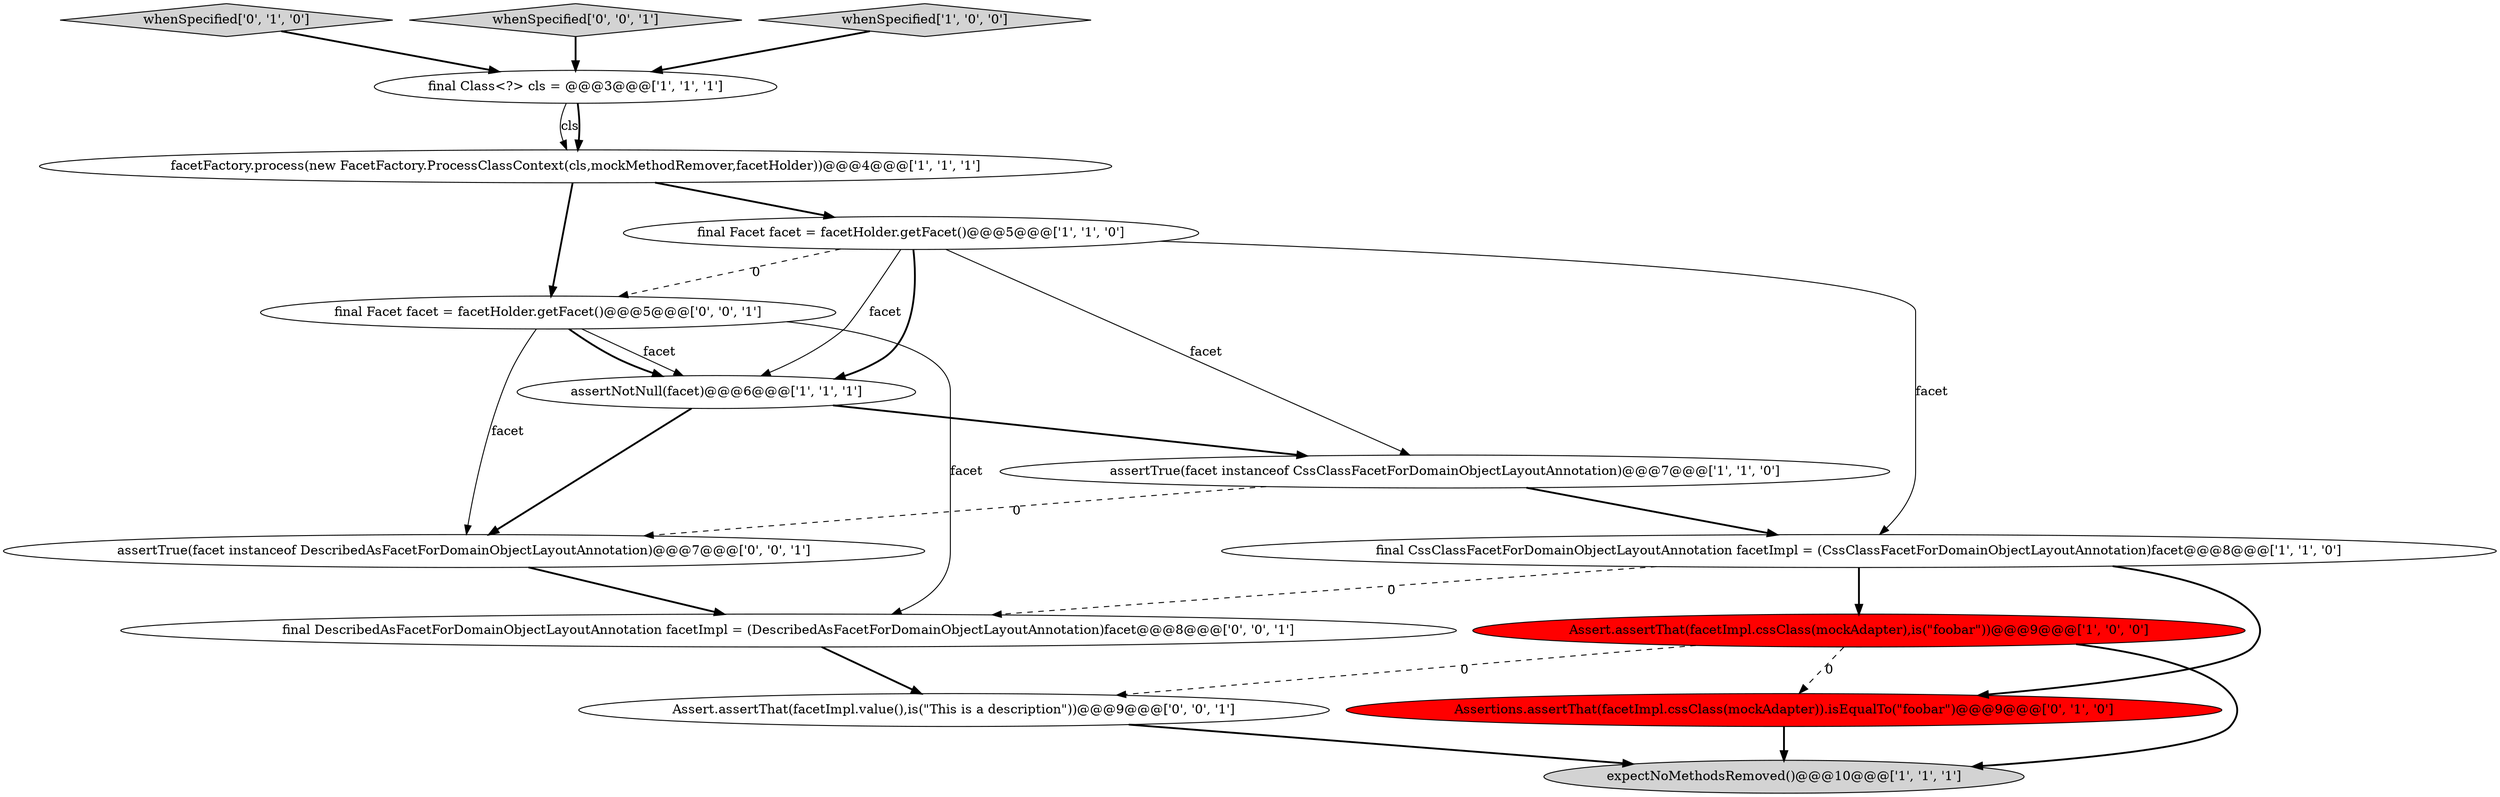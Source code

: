 digraph {
5 [style = filled, label = "expectNoMethodsRemoved()@@@10@@@['1', '1', '1']", fillcolor = lightgray, shape = ellipse image = "AAA0AAABBB1BBB"];
6 [style = filled, label = "final Class<?> cls = @@@3@@@['1', '1', '1']", fillcolor = white, shape = ellipse image = "AAA0AAABBB1BBB"];
14 [style = filled, label = "assertTrue(facet instanceof DescribedAsFacetForDomainObjectLayoutAnnotation)@@@7@@@['0', '0', '1']", fillcolor = white, shape = ellipse image = "AAA0AAABBB3BBB"];
9 [style = filled, label = "whenSpecified['0', '1', '0']", fillcolor = lightgray, shape = diamond image = "AAA0AAABBB2BBB"];
3 [style = filled, label = "final CssClassFacetForDomainObjectLayoutAnnotation facetImpl = (CssClassFacetForDomainObjectLayoutAnnotation)facet@@@8@@@['1', '1', '0']", fillcolor = white, shape = ellipse image = "AAA0AAABBB1BBB"];
12 [style = filled, label = "Assert.assertThat(facetImpl.value(),is(\"This is a description\"))@@@9@@@['0', '0', '1']", fillcolor = white, shape = ellipse image = "AAA0AAABBB3BBB"];
0 [style = filled, label = "assertTrue(facet instanceof CssClassFacetForDomainObjectLayoutAnnotation)@@@7@@@['1', '1', '0']", fillcolor = white, shape = ellipse image = "AAA0AAABBB1BBB"];
2 [style = filled, label = "assertNotNull(facet)@@@6@@@['1', '1', '1']", fillcolor = white, shape = ellipse image = "AAA0AAABBB1BBB"];
13 [style = filled, label = "final Facet facet = facetHolder.getFacet()@@@5@@@['0', '0', '1']", fillcolor = white, shape = ellipse image = "AAA0AAABBB3BBB"];
8 [style = filled, label = "facetFactory.process(new FacetFactory.ProcessClassContext(cls,mockMethodRemover,facetHolder))@@@4@@@['1', '1', '1']", fillcolor = white, shape = ellipse image = "AAA0AAABBB1BBB"];
11 [style = filled, label = "whenSpecified['0', '0', '1']", fillcolor = lightgray, shape = diamond image = "AAA0AAABBB3BBB"];
15 [style = filled, label = "final DescribedAsFacetForDomainObjectLayoutAnnotation facetImpl = (DescribedAsFacetForDomainObjectLayoutAnnotation)facet@@@8@@@['0', '0', '1']", fillcolor = white, shape = ellipse image = "AAA0AAABBB3BBB"];
10 [style = filled, label = "Assertions.assertThat(facetImpl.cssClass(mockAdapter)).isEqualTo(\"foobar\")@@@9@@@['0', '1', '0']", fillcolor = red, shape = ellipse image = "AAA1AAABBB2BBB"];
1 [style = filled, label = "whenSpecified['1', '0', '0']", fillcolor = lightgray, shape = diamond image = "AAA0AAABBB1BBB"];
7 [style = filled, label = "Assert.assertThat(facetImpl.cssClass(mockAdapter),is(\"foobar\"))@@@9@@@['1', '0', '0']", fillcolor = red, shape = ellipse image = "AAA1AAABBB1BBB"];
4 [style = filled, label = "final Facet facet = facetHolder.getFacet()@@@5@@@['1', '1', '0']", fillcolor = white, shape = ellipse image = "AAA0AAABBB1BBB"];
0->3 [style = bold, label=""];
6->8 [style = solid, label="cls"];
12->5 [style = bold, label=""];
11->6 [style = bold, label=""];
13->14 [style = solid, label="facet"];
4->2 [style = bold, label=""];
13->15 [style = solid, label="facet"];
4->3 [style = solid, label="facet"];
9->6 [style = bold, label=""];
0->14 [style = dashed, label="0"];
13->2 [style = solid, label="facet"];
4->2 [style = solid, label="facet"];
3->10 [style = bold, label=""];
7->5 [style = bold, label=""];
2->0 [style = bold, label=""];
1->6 [style = bold, label=""];
10->5 [style = bold, label=""];
3->7 [style = bold, label=""];
4->0 [style = solid, label="facet"];
2->14 [style = bold, label=""];
6->8 [style = bold, label=""];
7->12 [style = dashed, label="0"];
3->15 [style = dashed, label="0"];
7->10 [style = dashed, label="0"];
14->15 [style = bold, label=""];
15->12 [style = bold, label=""];
8->4 [style = bold, label=""];
4->13 [style = dashed, label="0"];
8->13 [style = bold, label=""];
13->2 [style = bold, label=""];
}
